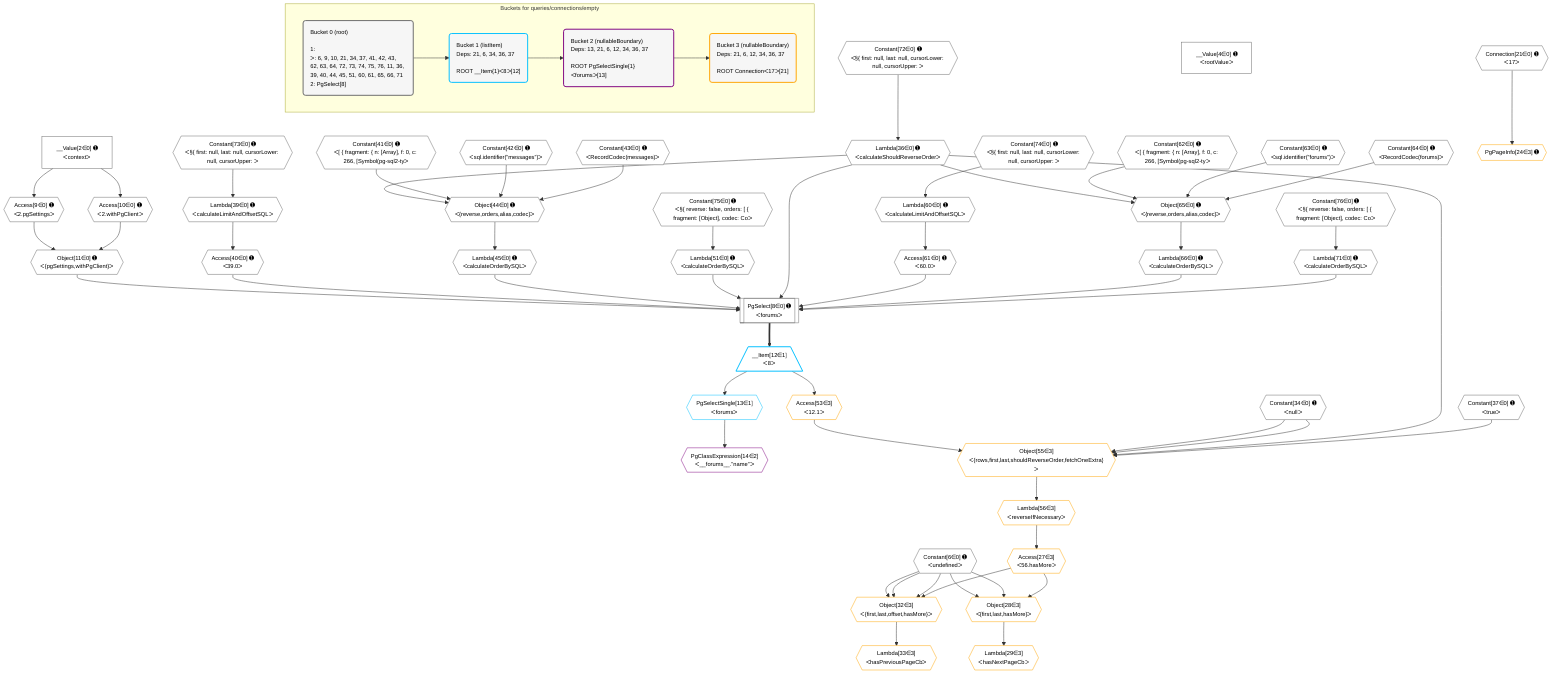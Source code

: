 %%{init: {'themeVariables': { 'fontSize': '12px'}}}%%
graph TD
    classDef path fill:#eee,stroke:#000,color:#000
    classDef plan fill:#fff,stroke-width:1px,color:#000
    classDef itemplan fill:#fff,stroke-width:2px,color:#000
    classDef unbatchedplan fill:#dff,stroke-width:1px,color:#000
    classDef sideeffectplan fill:#fcc,stroke-width:2px,color:#000
    classDef bucket fill:#f6f6f6,color:#000,stroke-width:2px,text-align:left


    %% plan dependencies
    PgSelect8[["PgSelect[8∈0] ➊<br />ᐸforumsᐳ"]]:::plan
    Object11{{"Object[11∈0] ➊<br />ᐸ{pgSettings,withPgClient}ᐳ"}}:::plan
    Access40{{"Access[40∈0] ➊<br />ᐸ39.0ᐳ"}}:::plan
    Lambda45{{"Lambda[45∈0] ➊<br />ᐸcalculateOrderBySQLᐳ"}}:::plan
    Lambda51{{"Lambda[51∈0] ➊<br />ᐸcalculateOrderBySQLᐳ"}}:::plan
    Lambda36{{"Lambda[36∈0] ➊<br />ᐸcalculateShouldReverseOrderᐳ"}}:::plan
    Access61{{"Access[61∈0] ➊<br />ᐸ60.0ᐳ"}}:::plan
    Lambda66{{"Lambda[66∈0] ➊<br />ᐸcalculateOrderBySQLᐳ"}}:::plan
    Lambda71{{"Lambda[71∈0] ➊<br />ᐸcalculateOrderBySQLᐳ"}}:::plan
    Object11 & Access40 & Lambda45 & Lambda51 & Lambda36 & Access61 & Lambda66 & Lambda71 --> PgSelect8
    Object44{{"Object[44∈0] ➊<br />ᐸ{reverse,orders,alias,codec}ᐳ"}}:::plan
    Constant41{{"Constant[41∈0] ➊<br />ᐸ[ { fragment: { n: [Array], f: 0, c: 266, [Symbol(pg-sql2-tyᐳ"}}:::plan
    Constant42{{"Constant[42∈0] ➊<br />ᐸsql.identifier(”messages”)ᐳ"}}:::plan
    Constant43{{"Constant[43∈0] ➊<br />ᐸRecordCodec(messages)ᐳ"}}:::plan
    Lambda36 & Constant41 & Constant42 & Constant43 --> Object44
    Object65{{"Object[65∈0] ➊<br />ᐸ{reverse,orders,alias,codec}ᐳ"}}:::plan
    Constant62{{"Constant[62∈0] ➊<br />ᐸ[ { fragment: { n: [Array], f: 0, c: 266, [Symbol(pg-sql2-tyᐳ"}}:::plan
    Constant63{{"Constant[63∈0] ➊<br />ᐸsql.identifier(”forums”)ᐳ"}}:::plan
    Constant64{{"Constant[64∈0] ➊<br />ᐸRecordCodec(forums)ᐳ"}}:::plan
    Lambda36 & Constant62 & Constant63 & Constant64 --> Object65
    Access9{{"Access[9∈0] ➊<br />ᐸ2.pgSettingsᐳ"}}:::plan
    Access10{{"Access[10∈0] ➊<br />ᐸ2.withPgClientᐳ"}}:::plan
    Access9 & Access10 --> Object11
    __Value2["__Value[2∈0] ➊<br />ᐸcontextᐳ"]:::plan
    __Value2 --> Access9
    __Value2 --> Access10
    Constant72{{"Constant[72∈0] ➊<br />ᐸ§{ first: null, last: null, cursorLower: null, cursorUpper: ᐳ"}}:::plan
    Constant72 --> Lambda36
    Lambda39{{"Lambda[39∈0] ➊<br />ᐸcalculateLimitAndOffsetSQLᐳ"}}:::plan
    Constant73{{"Constant[73∈0] ➊<br />ᐸ§{ first: null, last: null, cursorLower: null, cursorUpper: ᐳ"}}:::plan
    Constant73 --> Lambda39
    Lambda39 --> Access40
    Object44 --> Lambda45
    Constant75{{"Constant[75∈0] ➊<br />ᐸ§{ reverse: false, orders: [ { fragment: [Object], codec: Coᐳ"}}:::plan
    Constant75 --> Lambda51
    Lambda60{{"Lambda[60∈0] ➊<br />ᐸcalculateLimitAndOffsetSQLᐳ"}}:::plan
    Constant74{{"Constant[74∈0] ➊<br />ᐸ§{ first: null, last: null, cursorLower: null, cursorUpper: ᐳ"}}:::plan
    Constant74 --> Lambda60
    Lambda60 --> Access61
    Object65 --> Lambda66
    Constant76{{"Constant[76∈0] ➊<br />ᐸ§{ reverse: false, orders: [ { fragment: [Object], codec: Coᐳ"}}:::plan
    Constant76 --> Lambda71
    __Value4["__Value[4∈0] ➊<br />ᐸrootValueᐳ"]:::plan
    Constant6{{"Constant[6∈0] ➊<br />ᐸundefinedᐳ"}}:::plan
    Connection21{{"Connection[21∈0] ➊<br />ᐸ17ᐳ"}}:::plan
    Constant34{{"Constant[34∈0] ➊<br />ᐸnullᐳ"}}:::plan
    Constant37{{"Constant[37∈0] ➊<br />ᐸtrueᐳ"}}:::plan
    __Item12[/"__Item[12∈1]<br />ᐸ8ᐳ"\]:::itemplan
    PgSelect8 ==> __Item12
    PgSelectSingle13{{"PgSelectSingle[13∈1]<br />ᐸforumsᐳ"}}:::plan
    __Item12 --> PgSelectSingle13
    PgClassExpression14{{"PgClassExpression[14∈2]<br />ᐸ__forums__.”name”ᐳ"}}:::plan
    PgSelectSingle13 --> PgClassExpression14
    Object55{{"Object[55∈3]<br />ᐸ{rows,first,last,shouldReverseOrder,fetchOneExtra}ᐳ"}}:::plan
    Access53{{"Access[53∈3]<br />ᐸ12.1ᐳ"}}:::plan
    Access53 & Constant34 & Constant34 & Lambda36 & Constant37 --> Object55
    Object32{{"Object[32∈3]<br />ᐸ{first,last,offset,hasMore}ᐳ"}}:::plan
    Access27{{"Access[27∈3]<br />ᐸ56.hasMoreᐳ"}}:::plan
    Constant6 & Constant6 & Constant6 & Access27 --> Object32
    Object28{{"Object[28∈3]<br />ᐸ{first,last,hasMore}ᐳ"}}:::plan
    Constant6 & Constant6 & Access27 --> Object28
    PgPageInfo24{{"PgPageInfo[24∈3] ➊"}}:::plan
    Connection21 --> PgPageInfo24
    Lambda56{{"Lambda[56∈3]<br />ᐸreverseIfNecessaryᐳ"}}:::plan
    Lambda56 --> Access27
    Lambda29{{"Lambda[29∈3]<br />ᐸhasNextPageCbᐳ"}}:::plan
    Object28 --> Lambda29
    Lambda33{{"Lambda[33∈3]<br />ᐸhasPreviousPageCbᐳ"}}:::plan
    Object32 --> Lambda33
    __Item12 --> Access53
    Object55 --> Lambda56

    %% define steps

    subgraph "Buckets for queries/connections/empty"
    Bucket0("Bucket 0 (root)<br /><br />1: <br />ᐳ: 6, 9, 10, 21, 34, 37, 41, 42, 43, 62, 63, 64, 72, 73, 74, 75, 76, 11, 36, 39, 40, 44, 45, 51, 60, 61, 65, 66, 71<br />2: PgSelect[8]"):::bucket
    classDef bucket0 stroke:#696969
    class Bucket0,__Value2,__Value4,Constant6,PgSelect8,Access9,Access10,Object11,Connection21,Constant34,Lambda36,Constant37,Lambda39,Access40,Constant41,Constant42,Constant43,Object44,Lambda45,Lambda51,Lambda60,Access61,Constant62,Constant63,Constant64,Object65,Lambda66,Lambda71,Constant72,Constant73,Constant74,Constant75,Constant76 bucket0
    Bucket1("Bucket 1 (listItem)<br />Deps: 21, 6, 34, 36, 37<br /><br />ROOT __Item{1}ᐸ8ᐳ[12]"):::bucket
    classDef bucket1 stroke:#00bfff
    class Bucket1,__Item12,PgSelectSingle13 bucket1
    Bucket2("Bucket 2 (nullableBoundary)<br />Deps: 13, 21, 6, 12, 34, 36, 37<br /><br />ROOT PgSelectSingle{1}ᐸforumsᐳ[13]"):::bucket
    classDef bucket2 stroke:#7f007f
    class Bucket2,PgClassExpression14 bucket2
    Bucket3("Bucket 3 (nullableBoundary)<br />Deps: 21, 6, 12, 34, 36, 37<br /><br />ROOT Connectionᐸ17ᐳ[21]"):::bucket
    classDef bucket3 stroke:#ffa500
    class Bucket3,PgPageInfo24,Access27,Object28,Lambda29,Object32,Lambda33,Access53,Object55,Lambda56 bucket3
    Bucket0 --> Bucket1
    Bucket1 --> Bucket2
    Bucket2 --> Bucket3
    end